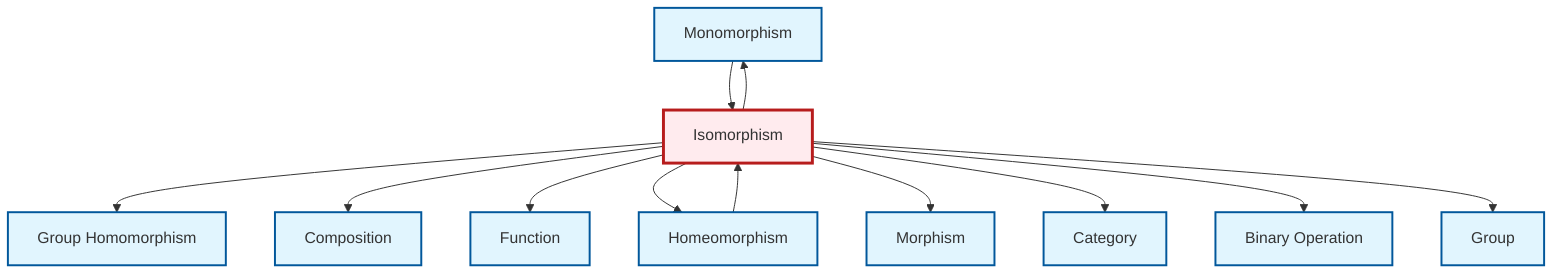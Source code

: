 graph TD
    classDef definition fill:#e1f5fe,stroke:#01579b,stroke-width:2px
    classDef theorem fill:#f3e5f5,stroke:#4a148c,stroke-width:2px
    classDef axiom fill:#fff3e0,stroke:#e65100,stroke-width:2px
    classDef example fill:#e8f5e9,stroke:#1b5e20,stroke-width:2px
    classDef current fill:#ffebee,stroke:#b71c1c,stroke-width:3px
    def-monomorphism["Monomorphism"]:::definition
    def-group["Group"]:::definition
    def-binary-operation["Binary Operation"]:::definition
    def-function["Function"]:::definition
    def-morphism["Morphism"]:::definition
    def-homeomorphism["Homeomorphism"]:::definition
    def-composition["Composition"]:::definition
    def-category["Category"]:::definition
    def-homomorphism["Group Homomorphism"]:::definition
    def-isomorphism["Isomorphism"]:::definition
    def-isomorphism --> def-homomorphism
    def-homeomorphism --> def-isomorphism
    def-isomorphism --> def-composition
    def-isomorphism --> def-function
    def-isomorphism --> def-homeomorphism
    def-isomorphism --> def-monomorphism
    def-isomorphism --> def-morphism
    def-isomorphism --> def-category
    def-isomorphism --> def-binary-operation
    def-monomorphism --> def-isomorphism
    def-isomorphism --> def-group
    class def-isomorphism current